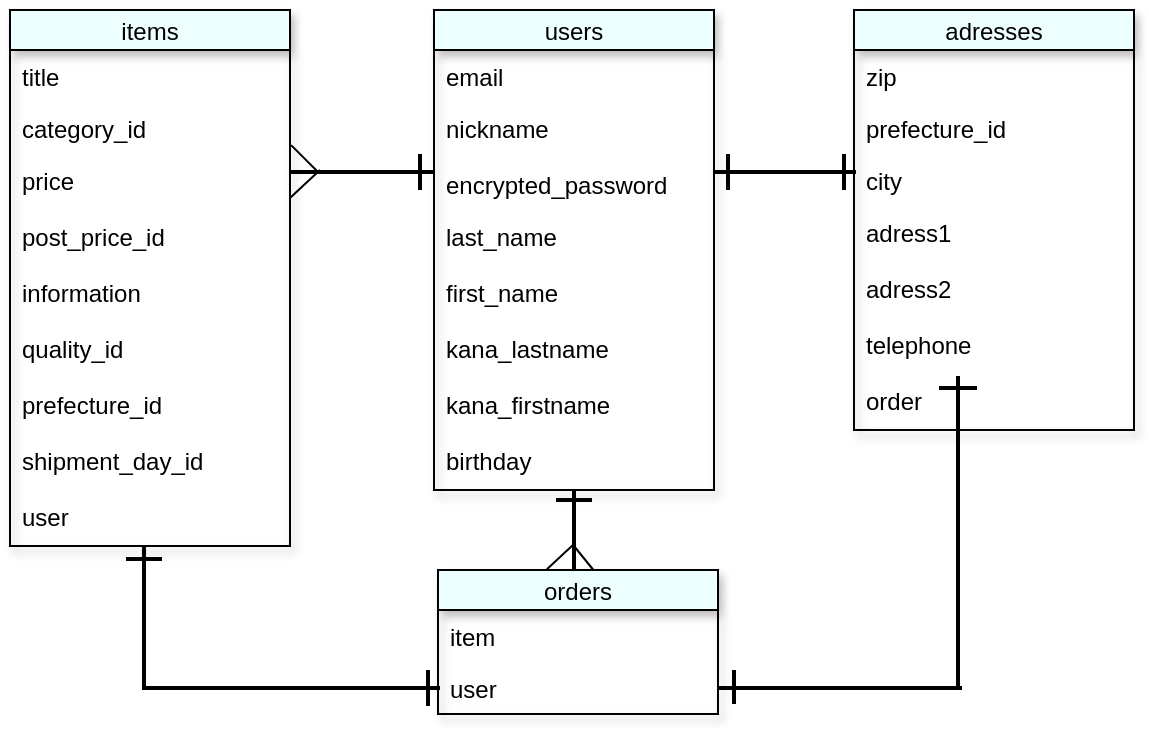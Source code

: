 <mxfile>
    <diagram id="Gp5US3yYtr0SyiLsY0Lr" name="Страница 1">
        <mxGraphModel dx="837" dy="473" grid="0" gridSize="10" guides="1" tooltips="1" connect="1" arrows="1" fold="1" page="0" pageScale="1" pageWidth="827" pageHeight="1169" background="none" math="0" shadow="0">
            <root>
                <mxCell id="0"/>
                <mxCell id="1" parent="0"/>
                <mxCell id="50" value="items" style="swimlane;fontStyle=0;childLayout=stackLayout;horizontal=1;startSize=20;fillColor=#EDFFFE;horizontalStack=0;resizeParent=1;resizeParentMax=0;resizeLast=0;collapsible=1;marginBottom=0;shadow=1;" parent="1" vertex="1">
                    <mxGeometry x="28" y="80" width="140" height="268" as="geometry">
                        <mxRectangle x="70" y="80" width="60" height="26" as="alternateBounds"/>
                    </mxGeometry>
                </mxCell>
                <mxCell id="51" value="title" style="text;strokeColor=none;fillColor=none;align=left;verticalAlign=top;spacingLeft=4;spacingRight=4;overflow=hidden;rotatable=0;points=[[0,0.5],[1,0.5]];portConstraint=eastwest;" parent="50" vertex="1">
                    <mxGeometry y="20" width="140" height="26" as="geometry"/>
                </mxCell>
                <mxCell id="52" value="category_id" style="text;strokeColor=none;fillColor=none;align=left;verticalAlign=top;spacingLeft=4;spacingRight=4;overflow=hidden;rotatable=0;points=[[0,0.5],[1,0.5]];portConstraint=eastwest;" parent="50" vertex="1">
                    <mxGeometry y="46" width="140" height="26" as="geometry"/>
                </mxCell>
                <mxCell id="53" value="price" style="text;strokeColor=none;fillColor=none;align=left;verticalAlign=top;spacingLeft=4;spacingRight=4;overflow=hidden;rotatable=0;points=[[0,0.5],[1,0.5]];portConstraint=eastwest;" parent="50" vertex="1">
                    <mxGeometry y="72" width="140" height="28" as="geometry"/>
                </mxCell>
                <mxCell id="60" value="post_price_id" style="text;strokeColor=none;fillColor=none;align=left;verticalAlign=top;spacingLeft=4;spacingRight=4;overflow=hidden;rotatable=0;points=[[0,0.5],[1,0.5]];portConstraint=eastwest;" parent="50" vertex="1">
                    <mxGeometry y="100" width="140" height="28" as="geometry"/>
                </mxCell>
                <mxCell id="61" value="information" style="text;strokeColor=none;fillColor=none;align=left;verticalAlign=top;spacingLeft=4;spacingRight=4;overflow=hidden;rotatable=0;points=[[0,0.5],[1,0.5]];portConstraint=eastwest;" parent="50" vertex="1">
                    <mxGeometry y="128" width="140" height="28" as="geometry"/>
                </mxCell>
                <mxCell id="62" value="quality_id" style="text;strokeColor=none;fillColor=none;align=left;verticalAlign=top;spacingLeft=4;spacingRight=4;overflow=hidden;rotatable=0;points=[[0,0.5],[1,0.5]];portConstraint=eastwest;" parent="50" vertex="1">
                    <mxGeometry y="156" width="140" height="28" as="geometry"/>
                </mxCell>
                <mxCell id="64" value="prefecture_id" style="text;strokeColor=none;fillColor=none;align=left;verticalAlign=top;spacingLeft=4;spacingRight=4;overflow=hidden;rotatable=0;points=[[0,0.5],[1,0.5]];portConstraint=eastwest;" parent="50" vertex="1">
                    <mxGeometry y="184" width="140" height="28" as="geometry"/>
                </mxCell>
                <mxCell id="63" value="shipment_day_id" style="text;strokeColor=none;fillColor=none;align=left;verticalAlign=top;spacingLeft=4;spacingRight=4;overflow=hidden;rotatable=0;points=[[0,0.5],[1,0.5]];portConstraint=eastwest;" parent="50" vertex="1">
                    <mxGeometry y="212" width="140" height="28" as="geometry"/>
                </mxCell>
                <mxCell id="65" value="user" style="text;strokeColor=none;fillColor=none;align=left;verticalAlign=top;spacingLeft=4;spacingRight=4;overflow=hidden;rotatable=0;points=[[0,0.5],[1,0.5]];portConstraint=eastwest;" parent="50" vertex="1">
                    <mxGeometry y="240" width="140" height="28" as="geometry"/>
                </mxCell>
                <mxCell id="66" value="users" style="swimlane;fontStyle=0;childLayout=stackLayout;horizontal=1;startSize=20;fillColor=#EDFFFE;horizontalStack=0;resizeParent=1;resizeParentMax=0;resizeLast=0;collapsible=1;marginBottom=0;shadow=1;" parent="1" vertex="1">
                    <mxGeometry x="240" y="80" width="140" height="240" as="geometry">
                        <mxRectangle x="70" y="80" width="60" height="26" as="alternateBounds"/>
                    </mxGeometry>
                </mxCell>
                <mxCell id="67" value="email" style="text;strokeColor=none;fillColor=none;align=left;verticalAlign=top;spacingLeft=4;spacingRight=4;overflow=hidden;rotatable=0;points=[[0,0.5],[1,0.5]];portConstraint=eastwest;" parent="66" vertex="1">
                    <mxGeometry y="20" width="140" height="26" as="geometry"/>
                </mxCell>
                <mxCell id="69" value="nickname" style="text;strokeColor=none;fillColor=none;align=left;verticalAlign=top;spacingLeft=4;spacingRight=4;overflow=hidden;rotatable=0;points=[[0,0.5],[1,0.5]];portConstraint=eastwest;" parent="66" vertex="1">
                    <mxGeometry y="46" width="140" height="28" as="geometry"/>
                </mxCell>
                <mxCell id="68" value="encrypted_password" style="text;strokeColor=none;fillColor=none;align=left;verticalAlign=top;spacingLeft=4;spacingRight=4;overflow=hidden;rotatable=0;points=[[0,0.5],[1,0.5]];portConstraint=eastwest;" parent="66" vertex="1">
                    <mxGeometry y="74" width="140" height="26" as="geometry"/>
                </mxCell>
                <mxCell id="71" value="last_name" style="text;strokeColor=none;fillColor=none;align=left;verticalAlign=top;spacingLeft=4;spacingRight=4;overflow=hidden;rotatable=0;points=[[0,0.5],[1,0.5]];portConstraint=eastwest;" parent="66" vertex="1">
                    <mxGeometry y="100" width="140" height="28" as="geometry"/>
                </mxCell>
                <mxCell id="70" value="first_name" style="text;strokeColor=none;fillColor=none;align=left;verticalAlign=top;spacingLeft=4;spacingRight=4;overflow=hidden;rotatable=0;points=[[0,0.5],[1,0.5]];portConstraint=eastwest;" parent="66" vertex="1">
                    <mxGeometry y="128" width="140" height="28" as="geometry"/>
                </mxCell>
                <mxCell id="73" value="kana_lastname" style="text;strokeColor=none;fillColor=none;align=left;verticalAlign=top;spacingLeft=4;spacingRight=4;overflow=hidden;rotatable=0;points=[[0,0.5],[1,0.5]];portConstraint=eastwest;" parent="66" vertex="1">
                    <mxGeometry y="156" width="140" height="28" as="geometry"/>
                </mxCell>
                <mxCell id="72" value="kana_firstname" style="text;strokeColor=none;fillColor=none;align=left;verticalAlign=top;spacingLeft=4;spacingRight=4;overflow=hidden;rotatable=0;points=[[0,0.5],[1,0.5]];portConstraint=eastwest;" parent="66" vertex="1">
                    <mxGeometry y="184" width="140" height="28" as="geometry"/>
                </mxCell>
                <mxCell id="74" value="birthday" style="text;strokeColor=none;fillColor=none;align=left;verticalAlign=top;spacingLeft=4;spacingRight=4;overflow=hidden;rotatable=0;points=[[0,0.5],[1,0.5]];portConstraint=eastwest;" parent="66" vertex="1">
                    <mxGeometry y="212" width="140" height="28" as="geometry"/>
                </mxCell>
                <mxCell id="86" value="adresses" style="swimlane;fontStyle=0;childLayout=stackLayout;horizontal=1;startSize=20;fillColor=#EDFFFE;horizontalStack=0;resizeParent=1;resizeParentMax=0;resizeLast=0;collapsible=1;marginBottom=0;shadow=1;" parent="1" vertex="1">
                    <mxGeometry x="450" y="80" width="140" height="210" as="geometry">
                        <mxRectangle x="70" y="80" width="60" height="26" as="alternateBounds"/>
                    </mxGeometry>
                </mxCell>
                <mxCell id="87" value="zip" style="text;strokeColor=none;fillColor=none;align=left;verticalAlign=top;spacingLeft=4;spacingRight=4;overflow=hidden;rotatable=0;points=[[0,0.5],[1,0.5]];portConstraint=eastwest;" parent="86" vertex="1">
                    <mxGeometry y="20" width="140" height="26" as="geometry"/>
                </mxCell>
                <mxCell id="88" value="prefecture_id" style="text;strokeColor=none;fillColor=none;align=left;verticalAlign=top;spacingLeft=4;spacingRight=4;overflow=hidden;rotatable=0;points=[[0,0.5],[1,0.5]];portConstraint=eastwest;" parent="86" vertex="1">
                    <mxGeometry y="46" width="140" height="26" as="geometry"/>
                </mxCell>
                <mxCell id="204" value="city" style="text;strokeColor=none;fillColor=none;align=left;verticalAlign=top;spacingLeft=4;spacingRight=4;overflow=hidden;rotatable=0;points=[[0,0.5],[1,0.5]];portConstraint=eastwest;" vertex="1" parent="86">
                    <mxGeometry y="72" width="140" height="26" as="geometry"/>
                </mxCell>
                <mxCell id="89" value="adress1" style="text;strokeColor=none;fillColor=none;align=left;verticalAlign=top;spacingLeft=4;spacingRight=4;overflow=hidden;rotatable=0;points=[[0,0.5],[1,0.5]];portConstraint=eastwest;" parent="86" vertex="1">
                    <mxGeometry y="98" width="140" height="28" as="geometry"/>
                </mxCell>
                <mxCell id="94" value="adress2" style="text;strokeColor=none;fillColor=none;align=left;verticalAlign=top;spacingLeft=4;spacingRight=4;overflow=hidden;rotatable=0;points=[[0,0.5],[1,0.5]];portConstraint=eastwest;" parent="86" vertex="1">
                    <mxGeometry y="126" width="140" height="28" as="geometry"/>
                </mxCell>
                <mxCell id="95" value="telephone" style="text;strokeColor=none;fillColor=none;align=left;verticalAlign=top;spacingLeft=4;spacingRight=4;overflow=hidden;rotatable=0;points=[[0,0.5],[1,0.5]];portConstraint=eastwest;" parent="86" vertex="1">
                    <mxGeometry y="154" width="140" height="28" as="geometry"/>
                </mxCell>
                <mxCell id="96" value="order&#10;" style="text;strokeColor=none;fillColor=none;align=left;verticalAlign=top;spacingLeft=4;spacingRight=4;overflow=hidden;rotatable=0;points=[[0,0.5],[1,0.5]];portConstraint=eastwest;" parent="86" vertex="1">
                    <mxGeometry y="182" width="140" height="28" as="geometry"/>
                </mxCell>
                <mxCell id="97" value="orders" style="swimlane;fontStyle=0;childLayout=stackLayout;horizontal=1;startSize=20;fillColor=#EDFFFE;horizontalStack=0;resizeParent=1;resizeParentMax=0;resizeLast=0;collapsible=1;marginBottom=0;shadow=1;" parent="1" vertex="1">
                    <mxGeometry x="242" y="360" width="140" height="72" as="geometry">
                        <mxRectangle x="70" y="80" width="60" height="26" as="alternateBounds"/>
                    </mxGeometry>
                </mxCell>
                <mxCell id="181" value="" style="endArrow=none;html=1;entryX=0.555;entryY=0;entryDx=0;entryDy=0;entryPerimeter=0;" parent="97" target="97" edge="1">
                    <mxGeometry width="50" height="50" relative="1" as="geometry">
                        <mxPoint x="68" y="-12" as="sourcePoint"/>
                        <mxPoint x="78" y="-4" as="targetPoint"/>
                    </mxGeometry>
                </mxCell>
                <mxCell id="98" value="item" style="text;strokeColor=none;fillColor=none;align=left;verticalAlign=top;spacingLeft=4;spacingRight=4;overflow=hidden;rotatable=0;points=[[0,0.5],[1,0.5]];portConstraint=eastwest;" parent="97" vertex="1">
                    <mxGeometry y="20" width="140" height="26" as="geometry"/>
                </mxCell>
                <mxCell id="99" value="user" style="text;strokeColor=none;fillColor=none;align=left;verticalAlign=top;spacingLeft=4;spacingRight=4;overflow=hidden;rotatable=0;points=[[0,0.5],[1,0.5]];portConstraint=eastwest;" parent="97" vertex="1">
                    <mxGeometry y="46" width="140" height="26" as="geometry"/>
                </mxCell>
                <mxCell id="168" value="" style="line;strokeWidth=2;html=1;" parent="1" vertex="1">
                    <mxGeometry x="168" y="156" width="72" height="10" as="geometry"/>
                </mxCell>
                <mxCell id="169" value="" style="line;strokeWidth=2;html=1;" parent="1" vertex="1">
                    <mxGeometry x="380" y="156" width="71" height="10" as="geometry"/>
                </mxCell>
                <mxCell id="171" value="" style="line;strokeWidth=2;direction=south;html=1;" parent="1" vertex="1">
                    <mxGeometry x="305" y="320" width="10" height="40" as="geometry"/>
                </mxCell>
                <mxCell id="174" value="" style="line;strokeWidth=2;direction=south;html=1;" parent="1" vertex="1">
                    <mxGeometry x="90" y="348" width="10" height="72" as="geometry"/>
                </mxCell>
                <mxCell id="175" value="" style="line;strokeWidth=2;html=1;" parent="1" vertex="1">
                    <mxGeometry x="95" y="414" width="148" height="10" as="geometry"/>
                </mxCell>
                <mxCell id="176" value="" style="endArrow=none;html=1;" parent="1" edge="1">
                    <mxGeometry width="50" height="50" relative="1" as="geometry">
                        <mxPoint x="168" y="174" as="sourcePoint"/>
                        <mxPoint x="183" y="160" as="targetPoint"/>
                    </mxGeometry>
                </mxCell>
                <mxCell id="177" value="" style="endArrow=none;html=1;entryX=1.004;entryY=0.83;entryDx=0;entryDy=0;entryPerimeter=0;" parent="1" target="52" edge="1">
                    <mxGeometry width="50" height="50" relative="1" as="geometry">
                        <mxPoint x="182" y="161" as="sourcePoint"/>
                        <mxPoint x="294" y="151" as="targetPoint"/>
                    </mxGeometry>
                </mxCell>
                <mxCell id="178" value="" style="endArrow=none;html=1;exitX=0.389;exitY=-0.005;exitDx=0;exitDy=0;exitPerimeter=0;" parent="1" source="97" edge="1">
                    <mxGeometry width="50" height="50" relative="1" as="geometry">
                        <mxPoint x="289" y="366" as="sourcePoint"/>
                        <mxPoint x="310" y="347" as="targetPoint"/>
                    </mxGeometry>
                </mxCell>
                <mxCell id="182" value="" style="line;strokeWidth=2;direction=south;html=1;" parent="1" vertex="1">
                    <mxGeometry x="228" y="152" width="10" height="18" as="geometry"/>
                </mxCell>
                <mxCell id="184" value="" style="line;strokeWidth=2;direction=south;html=1;" parent="1" vertex="1">
                    <mxGeometry x="382" y="152" width="10" height="18" as="geometry"/>
                </mxCell>
                <mxCell id="185" value="" style="line;strokeWidth=2;direction=south;html=1;" parent="1" vertex="1">
                    <mxGeometry x="440" y="152" width="10" height="18" as="geometry"/>
                </mxCell>
                <mxCell id="190" value="" style="line;strokeWidth=2;html=1;" parent="1" vertex="1">
                    <mxGeometry x="86" y="337" width="18" height="35" as="geometry"/>
                </mxCell>
                <mxCell id="194" value="" style="line;strokeWidth=2;direction=south;html=1;" parent="1" vertex="1">
                    <mxGeometry x="232" y="410" width="10" height="18" as="geometry"/>
                </mxCell>
                <mxCell id="195" value="" style="line;strokeWidth=2;html=1;" parent="1" vertex="1">
                    <mxGeometry x="301" y="320" width="18" height="10" as="geometry"/>
                </mxCell>
                <mxCell id="199" value="" style="line;strokeWidth=2;html=1;" vertex="1" parent="1">
                    <mxGeometry x="382" y="414" width="122" height="10" as="geometry"/>
                </mxCell>
                <mxCell id="201" value="" style="line;strokeWidth=2;direction=south;html=1;" vertex="1" parent="1">
                    <mxGeometry x="497" y="263" width="10" height="157" as="geometry"/>
                </mxCell>
                <mxCell id="202" value="" style="line;strokeWidth=2;html=1;" vertex="1" parent="1">
                    <mxGeometry x="492.5" y="264" width="19" height="10" as="geometry"/>
                </mxCell>
                <mxCell id="203" value="" style="line;strokeWidth=2;direction=south;html=1;" vertex="1" parent="1">
                    <mxGeometry x="385" y="410" width="10" height="17" as="geometry"/>
                </mxCell>
            </root>
        </mxGraphModel>
    </diagram>
</mxfile>